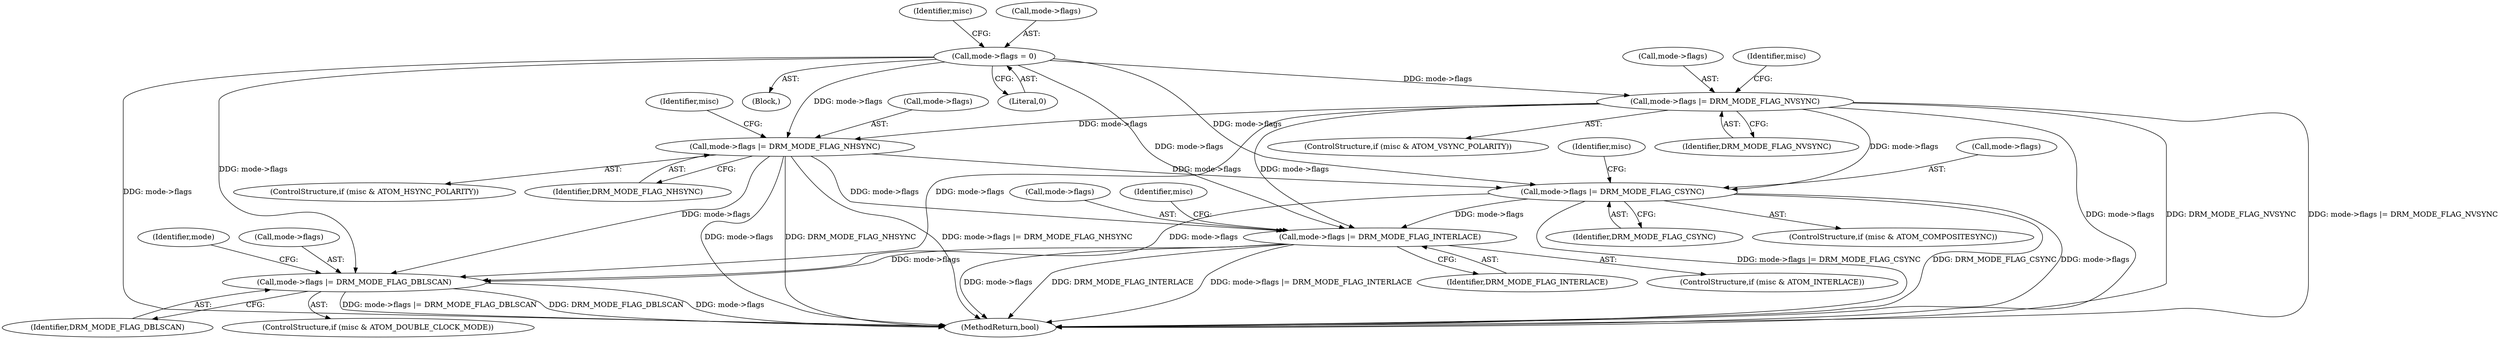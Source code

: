 digraph "0_linux_0031c41be5c529f8329e327b63cde92ba1284842@pointer" {
"1000277" [label="(Call,mode->flags = 0)"];
"1000298" [label="(Call,mode->flags |= DRM_MODE_FLAG_NVSYNC)"];
"1000307" [label="(Call,mode->flags |= DRM_MODE_FLAG_NHSYNC)"];
"1000316" [label="(Call,mode->flags |= DRM_MODE_FLAG_CSYNC)"];
"1000325" [label="(Call,mode->flags |= DRM_MODE_FLAG_INTERLACE)"];
"1000334" [label="(Call,mode->flags |= DRM_MODE_FLAG_DBLSCAN)"];
"1000281" [label="(Literal,0)"];
"1000321" [label="(ControlStructure,if (misc & ATOM_INTERLACE))"];
"1000312" [label="(ControlStructure,if (misc & ATOM_COMPOSITESYNC))"];
"1000334" [label="(Call,mode->flags |= DRM_MODE_FLAG_DBLSCAN)"];
"1000323" [label="(Identifier,misc)"];
"1000326" [label="(Call,mode->flags)"];
"1000303" [label="(ControlStructure,if (misc & ATOM_HSYNC_POLARITY))"];
"1000144" [label="(Block,)"];
"1000335" [label="(Call,mode->flags)"];
"1000320" [label="(Identifier,DRM_MODE_FLAG_CSYNC)"];
"1000316" [label="(Call,mode->flags |= DRM_MODE_FLAG_CSYNC)"];
"1000329" [label="(Identifier,DRM_MODE_FLAG_INTERLACE)"];
"1000298" [label="(Call,mode->flags |= DRM_MODE_FLAG_NVSYNC)"];
"1000302" [label="(Identifier,DRM_MODE_FLAG_NVSYNC)"];
"1000341" [label="(Identifier,mode)"];
"1000330" [label="(ControlStructure,if (misc & ATOM_DOUBLE_CLOCK_MODE))"];
"1000299" [label="(Call,mode->flags)"];
"1000558" [label="(MethodReturn,bool)"];
"1000283" [label="(Identifier,misc)"];
"1000294" [label="(ControlStructure,if (misc & ATOM_VSYNC_POLARITY))"];
"1000311" [label="(Identifier,DRM_MODE_FLAG_NHSYNC)"];
"1000308" [label="(Call,mode->flags)"];
"1000278" [label="(Call,mode->flags)"];
"1000325" [label="(Call,mode->flags |= DRM_MODE_FLAG_INTERLACE)"];
"1000305" [label="(Identifier,misc)"];
"1000332" [label="(Identifier,misc)"];
"1000307" [label="(Call,mode->flags |= DRM_MODE_FLAG_NHSYNC)"];
"1000317" [label="(Call,mode->flags)"];
"1000338" [label="(Identifier,DRM_MODE_FLAG_DBLSCAN)"];
"1000314" [label="(Identifier,misc)"];
"1000277" [label="(Call,mode->flags = 0)"];
"1000277" -> "1000144"  [label="AST: "];
"1000277" -> "1000281"  [label="CFG: "];
"1000278" -> "1000277"  [label="AST: "];
"1000281" -> "1000277"  [label="AST: "];
"1000283" -> "1000277"  [label="CFG: "];
"1000277" -> "1000558"  [label="DDG: mode->flags"];
"1000277" -> "1000298"  [label="DDG: mode->flags"];
"1000277" -> "1000307"  [label="DDG: mode->flags"];
"1000277" -> "1000316"  [label="DDG: mode->flags"];
"1000277" -> "1000325"  [label="DDG: mode->flags"];
"1000277" -> "1000334"  [label="DDG: mode->flags"];
"1000298" -> "1000294"  [label="AST: "];
"1000298" -> "1000302"  [label="CFG: "];
"1000299" -> "1000298"  [label="AST: "];
"1000302" -> "1000298"  [label="AST: "];
"1000305" -> "1000298"  [label="CFG: "];
"1000298" -> "1000558"  [label="DDG: mode->flags |= DRM_MODE_FLAG_NVSYNC"];
"1000298" -> "1000558"  [label="DDG: mode->flags"];
"1000298" -> "1000558"  [label="DDG: DRM_MODE_FLAG_NVSYNC"];
"1000298" -> "1000307"  [label="DDG: mode->flags"];
"1000298" -> "1000316"  [label="DDG: mode->flags"];
"1000298" -> "1000325"  [label="DDG: mode->flags"];
"1000298" -> "1000334"  [label="DDG: mode->flags"];
"1000307" -> "1000303"  [label="AST: "];
"1000307" -> "1000311"  [label="CFG: "];
"1000308" -> "1000307"  [label="AST: "];
"1000311" -> "1000307"  [label="AST: "];
"1000314" -> "1000307"  [label="CFG: "];
"1000307" -> "1000558"  [label="DDG: DRM_MODE_FLAG_NHSYNC"];
"1000307" -> "1000558"  [label="DDG: mode->flags |= DRM_MODE_FLAG_NHSYNC"];
"1000307" -> "1000558"  [label="DDG: mode->flags"];
"1000307" -> "1000316"  [label="DDG: mode->flags"];
"1000307" -> "1000325"  [label="DDG: mode->flags"];
"1000307" -> "1000334"  [label="DDG: mode->flags"];
"1000316" -> "1000312"  [label="AST: "];
"1000316" -> "1000320"  [label="CFG: "];
"1000317" -> "1000316"  [label="AST: "];
"1000320" -> "1000316"  [label="AST: "];
"1000323" -> "1000316"  [label="CFG: "];
"1000316" -> "1000558"  [label="DDG: mode->flags |= DRM_MODE_FLAG_CSYNC"];
"1000316" -> "1000558"  [label="DDG: DRM_MODE_FLAG_CSYNC"];
"1000316" -> "1000558"  [label="DDG: mode->flags"];
"1000316" -> "1000325"  [label="DDG: mode->flags"];
"1000316" -> "1000334"  [label="DDG: mode->flags"];
"1000325" -> "1000321"  [label="AST: "];
"1000325" -> "1000329"  [label="CFG: "];
"1000326" -> "1000325"  [label="AST: "];
"1000329" -> "1000325"  [label="AST: "];
"1000332" -> "1000325"  [label="CFG: "];
"1000325" -> "1000558"  [label="DDG: mode->flags"];
"1000325" -> "1000558"  [label="DDG: DRM_MODE_FLAG_INTERLACE"];
"1000325" -> "1000558"  [label="DDG: mode->flags |= DRM_MODE_FLAG_INTERLACE"];
"1000325" -> "1000334"  [label="DDG: mode->flags"];
"1000334" -> "1000330"  [label="AST: "];
"1000334" -> "1000338"  [label="CFG: "];
"1000335" -> "1000334"  [label="AST: "];
"1000338" -> "1000334"  [label="AST: "];
"1000341" -> "1000334"  [label="CFG: "];
"1000334" -> "1000558"  [label="DDG: mode->flags |= DRM_MODE_FLAG_DBLSCAN"];
"1000334" -> "1000558"  [label="DDG: DRM_MODE_FLAG_DBLSCAN"];
"1000334" -> "1000558"  [label="DDG: mode->flags"];
}
